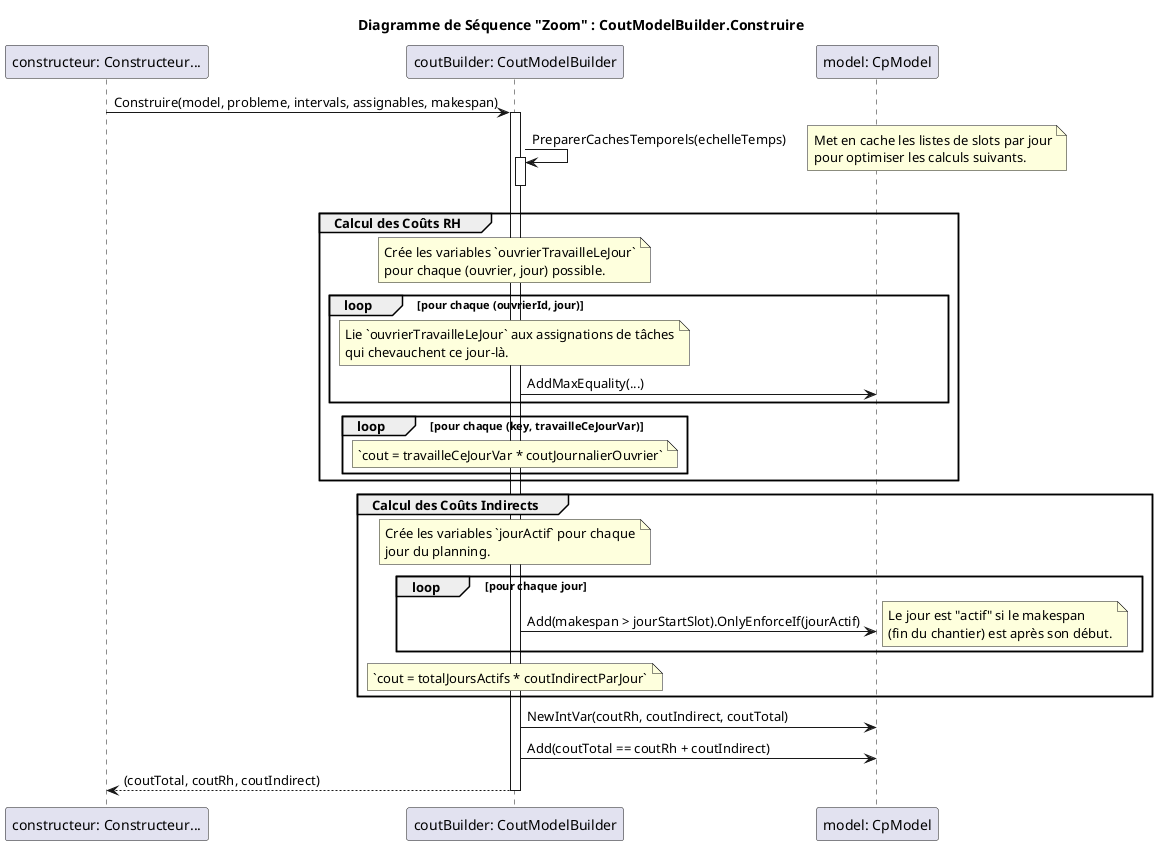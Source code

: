 @startuml
title Diagramme de Séquence "Zoom" : CoutModelBuilder.Construire

participant "constructeur: Constructeur..." as Constructeur
participant "coutBuilder: CoutModelBuilder" as Builder
participant "model: CpModel" as Model

Constructeur -> Builder : Construire(model, probleme, intervals, assignables, makespan)
activate Builder

Builder -> Builder : PreparerCachesTemporels(echelleTemps)
activate Builder
note right: Met en cache les listes de slots par jour\npour optimiser les calculs suivants.
deactivate Builder

group Calcul des Coûts RH
    note over Builder
        Crée les variables `ouvrierTravailleLeJour`
        pour chaque (ouvrier, jour) possible.
    end note
    
    loop pour chaque (ouvrierId, jour)
        note over Builder
            Lie `ouvrierTravailleLeJour` aux assignations de tâches
            qui chevauchent ce jour-là.
        end note
        Builder -> Model : AddMaxEquality(...)
    end

    loop pour chaque (key, travailleCeJourVar)
        note over Builder: `cout = travailleCeJourVar * coutJournalierOuvrier`
    end
end group


group Calcul des Coûts Indirects
    note over Builder
        Crée les variables `jourActif` pour chaque
        jour du planning.
    end note

    loop pour chaque jour
        Builder -> Model : Add(makespan > jourStartSlot).OnlyEnforceIf(jourActif)
        note right: Le jour est "actif" si le makespan\n(fin du chantier) est après son début.
    end
    
    note over Builder: `cout = totalJoursActifs * coutIndirectParJour`
end

Builder -> Model : NewIntVar(coutRh, coutIndirect, coutTotal)
Builder -> Model : Add(coutTotal == coutRh + coutIndirect)

Builder --> Constructeur : (coutTotal, coutRh, coutIndirect)
deactivate Builder
@enduml
